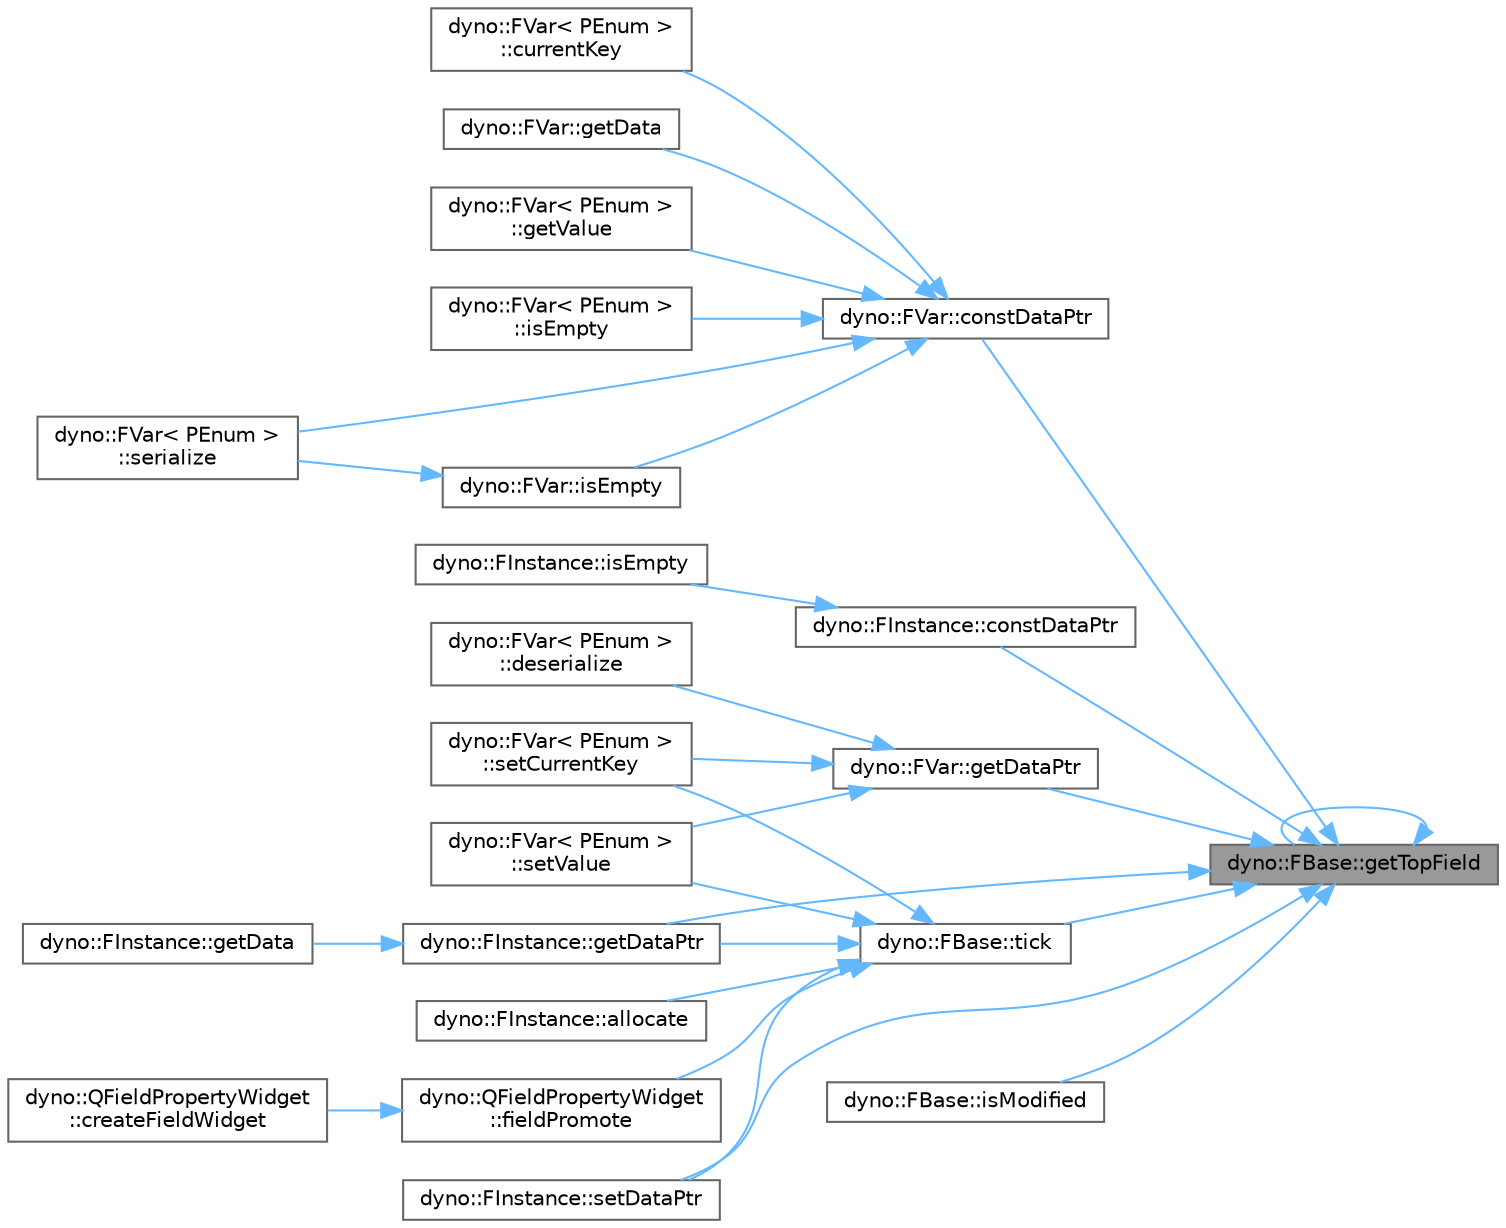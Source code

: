 digraph "dyno::FBase::getTopField"
{
 // LATEX_PDF_SIZE
  bgcolor="transparent";
  edge [fontname=Helvetica,fontsize=10,labelfontname=Helvetica,labelfontsize=10];
  node [fontname=Helvetica,fontsize=10,shape=box,height=0.2,width=0.4];
  rankdir="RL";
  Node1 [id="Node000001",label="dyno::FBase::getTopField",height=0.2,width=0.4,color="gray40", fillcolor="grey60", style="filled", fontcolor="black",tooltip=" "];
  Node1 -> Node2 [id="edge1_Node000001_Node000002",dir="back",color="steelblue1",style="solid",tooltip=" "];
  Node2 [id="Node000002",label="dyno::FVar::constDataPtr",height=0.2,width=0.4,color="grey40", fillcolor="white", style="filled",URL="$classdyno_1_1_f_var.html#adcf55c96c1f20a0a52a679bbb0f13a02",tooltip=" "];
  Node2 -> Node3 [id="edge2_Node000002_Node000003",dir="back",color="steelblue1",style="solid",tooltip=" "];
  Node3 [id="Node000003",label="dyno::FVar\< PEnum \>\l::currentKey",height=0.2,width=0.4,color="grey40", fillcolor="white", style="filled",URL="$classdyno_1_1_f_var_3_01_p_enum_01_4.html#adb18acb874c61f9674ab5c6f95a663cc",tooltip=" "];
  Node2 -> Node4 [id="edge3_Node000002_Node000004",dir="back",color="steelblue1",style="solid",tooltip=" "];
  Node4 [id="Node000004",label="dyno::FVar::getData",height=0.2,width=0.4,color="grey40", fillcolor="white", style="filled",URL="$classdyno_1_1_f_var.html#a737abfc0da93828af673a7bd56cb474b",tooltip=" "];
  Node2 -> Node5 [id="edge4_Node000002_Node000005",dir="back",color="steelblue1",style="solid",tooltip=" "];
  Node5 [id="Node000005",label="dyno::FVar\< PEnum \>\l::getValue",height=0.2,width=0.4,color="grey40", fillcolor="white", style="filled",URL="$classdyno_1_1_f_var_3_01_p_enum_01_4.html#a9cb4cefb724683252d72f1e3fdcdc2bd",tooltip=" "];
  Node2 -> Node6 [id="edge5_Node000002_Node000006",dir="back",color="steelblue1",style="solid",tooltip=" "];
  Node6 [id="Node000006",label="dyno::FVar\< PEnum \>\l::isEmpty",height=0.2,width=0.4,color="grey40", fillcolor="white", style="filled",URL="$classdyno_1_1_f_var_3_01_p_enum_01_4.html#a052da5ab2e0af901221f700c6e55eecf",tooltip=" "];
  Node2 -> Node7 [id="edge6_Node000002_Node000007",dir="back",color="steelblue1",style="solid",tooltip=" "];
  Node7 [id="Node000007",label="dyno::FVar::isEmpty",height=0.2,width=0.4,color="grey40", fillcolor="white", style="filled",URL="$classdyno_1_1_f_var.html#a4f6764cc0b2ce2bde19a8c04712b7920",tooltip=" "];
  Node7 -> Node8 [id="edge7_Node000007_Node000008",dir="back",color="steelblue1",style="solid",tooltip=" "];
  Node8 [id="Node000008",label="dyno::FVar\< PEnum \>\l::serialize",height=0.2,width=0.4,color="grey40", fillcolor="white", style="filled",URL="$classdyno_1_1_f_var_3_01_p_enum_01_4.html#a8f6936f1dea933f8d2f6912493fe80aa",tooltip=" "];
  Node2 -> Node8 [id="edge8_Node000002_Node000008",dir="back",color="steelblue1",style="solid",tooltip=" "];
  Node1 -> Node9 [id="edge9_Node000001_Node000009",dir="back",color="steelblue1",style="solid",tooltip=" "];
  Node9 [id="Node000009",label="dyno::FInstance::constDataPtr",height=0.2,width=0.4,color="grey40", fillcolor="white", style="filled",URL="$classdyno_1_1_f_instance.html#a167667f7323ae959e15a5c3ffd7b992a",tooltip=" "];
  Node9 -> Node10 [id="edge10_Node000009_Node000010",dir="back",color="steelblue1",style="solid",tooltip=" "];
  Node10 [id="Node000010",label="dyno::FInstance::isEmpty",height=0.2,width=0.4,color="grey40", fillcolor="white", style="filled",URL="$classdyno_1_1_f_instance.html#ae0dd116ff17032fdcbda256fbef45216",tooltip=" "];
  Node1 -> Node11 [id="edge11_Node000001_Node000011",dir="back",color="steelblue1",style="solid",tooltip=" "];
  Node11 [id="Node000011",label="dyno::FVar::getDataPtr",height=0.2,width=0.4,color="grey40", fillcolor="white", style="filled",URL="$classdyno_1_1_f_var.html#a4ae31a3065763b8911cb7d933adfd641",tooltip=" "];
  Node11 -> Node12 [id="edge12_Node000011_Node000012",dir="back",color="steelblue1",style="solid",tooltip=" "];
  Node12 [id="Node000012",label="dyno::FVar\< PEnum \>\l::deserialize",height=0.2,width=0.4,color="grey40", fillcolor="white", style="filled",URL="$classdyno_1_1_f_var_3_01_p_enum_01_4.html#af393156e9423a3732fbfdeebc21e183f",tooltip=" "];
  Node11 -> Node13 [id="edge13_Node000011_Node000013",dir="back",color="steelblue1",style="solid",tooltip=" "];
  Node13 [id="Node000013",label="dyno::FVar\< PEnum \>\l::setCurrentKey",height=0.2,width=0.4,color="grey40", fillcolor="white", style="filled",URL="$classdyno_1_1_f_var_3_01_p_enum_01_4.html#a01b1af53445be4fb50634512f579cd1a",tooltip=" "];
  Node11 -> Node14 [id="edge14_Node000011_Node000014",dir="back",color="steelblue1",style="solid",tooltip=" "];
  Node14 [id="Node000014",label="dyno::FVar\< PEnum \>\l::setValue",height=0.2,width=0.4,color="grey40", fillcolor="white", style="filled",URL="$classdyno_1_1_f_var_3_01_p_enum_01_4.html#a1eefc0bced907279829d5a9d55bdaa46",tooltip=" "];
  Node1 -> Node15 [id="edge15_Node000001_Node000015",dir="back",color="steelblue1",style="solid",tooltip=" "];
  Node15 [id="Node000015",label="dyno::FInstance::getDataPtr",height=0.2,width=0.4,color="grey40", fillcolor="white", style="filled",URL="$classdyno_1_1_f_instance.html#a0069a00f78f7bcdb08922678dd4e9338",tooltip=" "];
  Node15 -> Node16 [id="edge16_Node000015_Node000016",dir="back",color="steelblue1",style="solid",tooltip=" "];
  Node16 [id="Node000016",label="dyno::FInstance::getData",height=0.2,width=0.4,color="grey40", fillcolor="white", style="filled",URL="$classdyno_1_1_f_instance.html#ad92a7464cbeac7038d5d2d88a01c1707",tooltip=" "];
  Node1 -> Node1 [id="edge17_Node000001_Node000001",dir="back",color="steelblue1",style="solid",tooltip=" "];
  Node1 -> Node17 [id="edge18_Node000001_Node000017",dir="back",color="steelblue1",style="solid",tooltip=" "];
  Node17 [id="Node000017",label="dyno::FBase::isModified",height=0.2,width=0.4,color="grey40", fillcolor="white", style="filled",URL="$classdyno_1_1_f_base.html#a8b60b02ba56ebbc11b4d0c5b0bd2b0b0",tooltip=" "];
  Node1 -> Node18 [id="edge19_Node000001_Node000018",dir="back",color="steelblue1",style="solid",tooltip=" "];
  Node18 [id="Node000018",label="dyno::FInstance::setDataPtr",height=0.2,width=0.4,color="grey40", fillcolor="white", style="filled",URL="$classdyno_1_1_f_instance.html#aa97ad12f4392725d23cd1771d51161da",tooltip=" "];
  Node1 -> Node19 [id="edge20_Node000001_Node000019",dir="back",color="steelblue1",style="solid",tooltip=" "];
  Node19 [id="Node000019",label="dyno::FBase::tick",height=0.2,width=0.4,color="grey40", fillcolor="white", style="filled",URL="$classdyno_1_1_f_base.html#a14f426738aede3cc8c12e9a1a2d3762b",tooltip=" "];
  Node19 -> Node20 [id="edge21_Node000019_Node000020",dir="back",color="steelblue1",style="solid",tooltip=" "];
  Node20 [id="Node000020",label="dyno::FInstance::allocate",height=0.2,width=0.4,color="grey40", fillcolor="white", style="filled",URL="$classdyno_1_1_f_instance.html#a89fb8adb978cdb47f2c33339a659767c",tooltip=" "];
  Node19 -> Node21 [id="edge22_Node000019_Node000021",dir="back",color="steelblue1",style="solid",tooltip=" "];
  Node21 [id="Node000021",label="dyno::QFieldPropertyWidget\l::fieldPromote",height=0.2,width=0.4,color="grey40", fillcolor="white", style="filled",URL="$classdyno_1_1_q_field_property_widget.html#a93415ead138e587a423b3b61657ab441",tooltip=" "];
  Node21 -> Node22 [id="edge23_Node000021_Node000022",dir="back",color="steelblue1",style="solid",tooltip=" "];
  Node22 [id="Node000022",label="dyno::QFieldPropertyWidget\l::createFieldWidget",height=0.2,width=0.4,color="grey40", fillcolor="white", style="filled",URL="$classdyno_1_1_q_field_property_widget.html#a9c69595bb82d5eb9fdf6d6d2a00b7c22",tooltip=" "];
  Node19 -> Node15 [id="edge24_Node000019_Node000015",dir="back",color="steelblue1",style="solid",tooltip=" "];
  Node19 -> Node13 [id="edge25_Node000019_Node000013",dir="back",color="steelblue1",style="solid",tooltip=" "];
  Node19 -> Node18 [id="edge26_Node000019_Node000018",dir="back",color="steelblue1",style="solid",tooltip=" "];
  Node19 -> Node14 [id="edge27_Node000019_Node000014",dir="back",color="steelblue1",style="solid",tooltip=" "];
}
